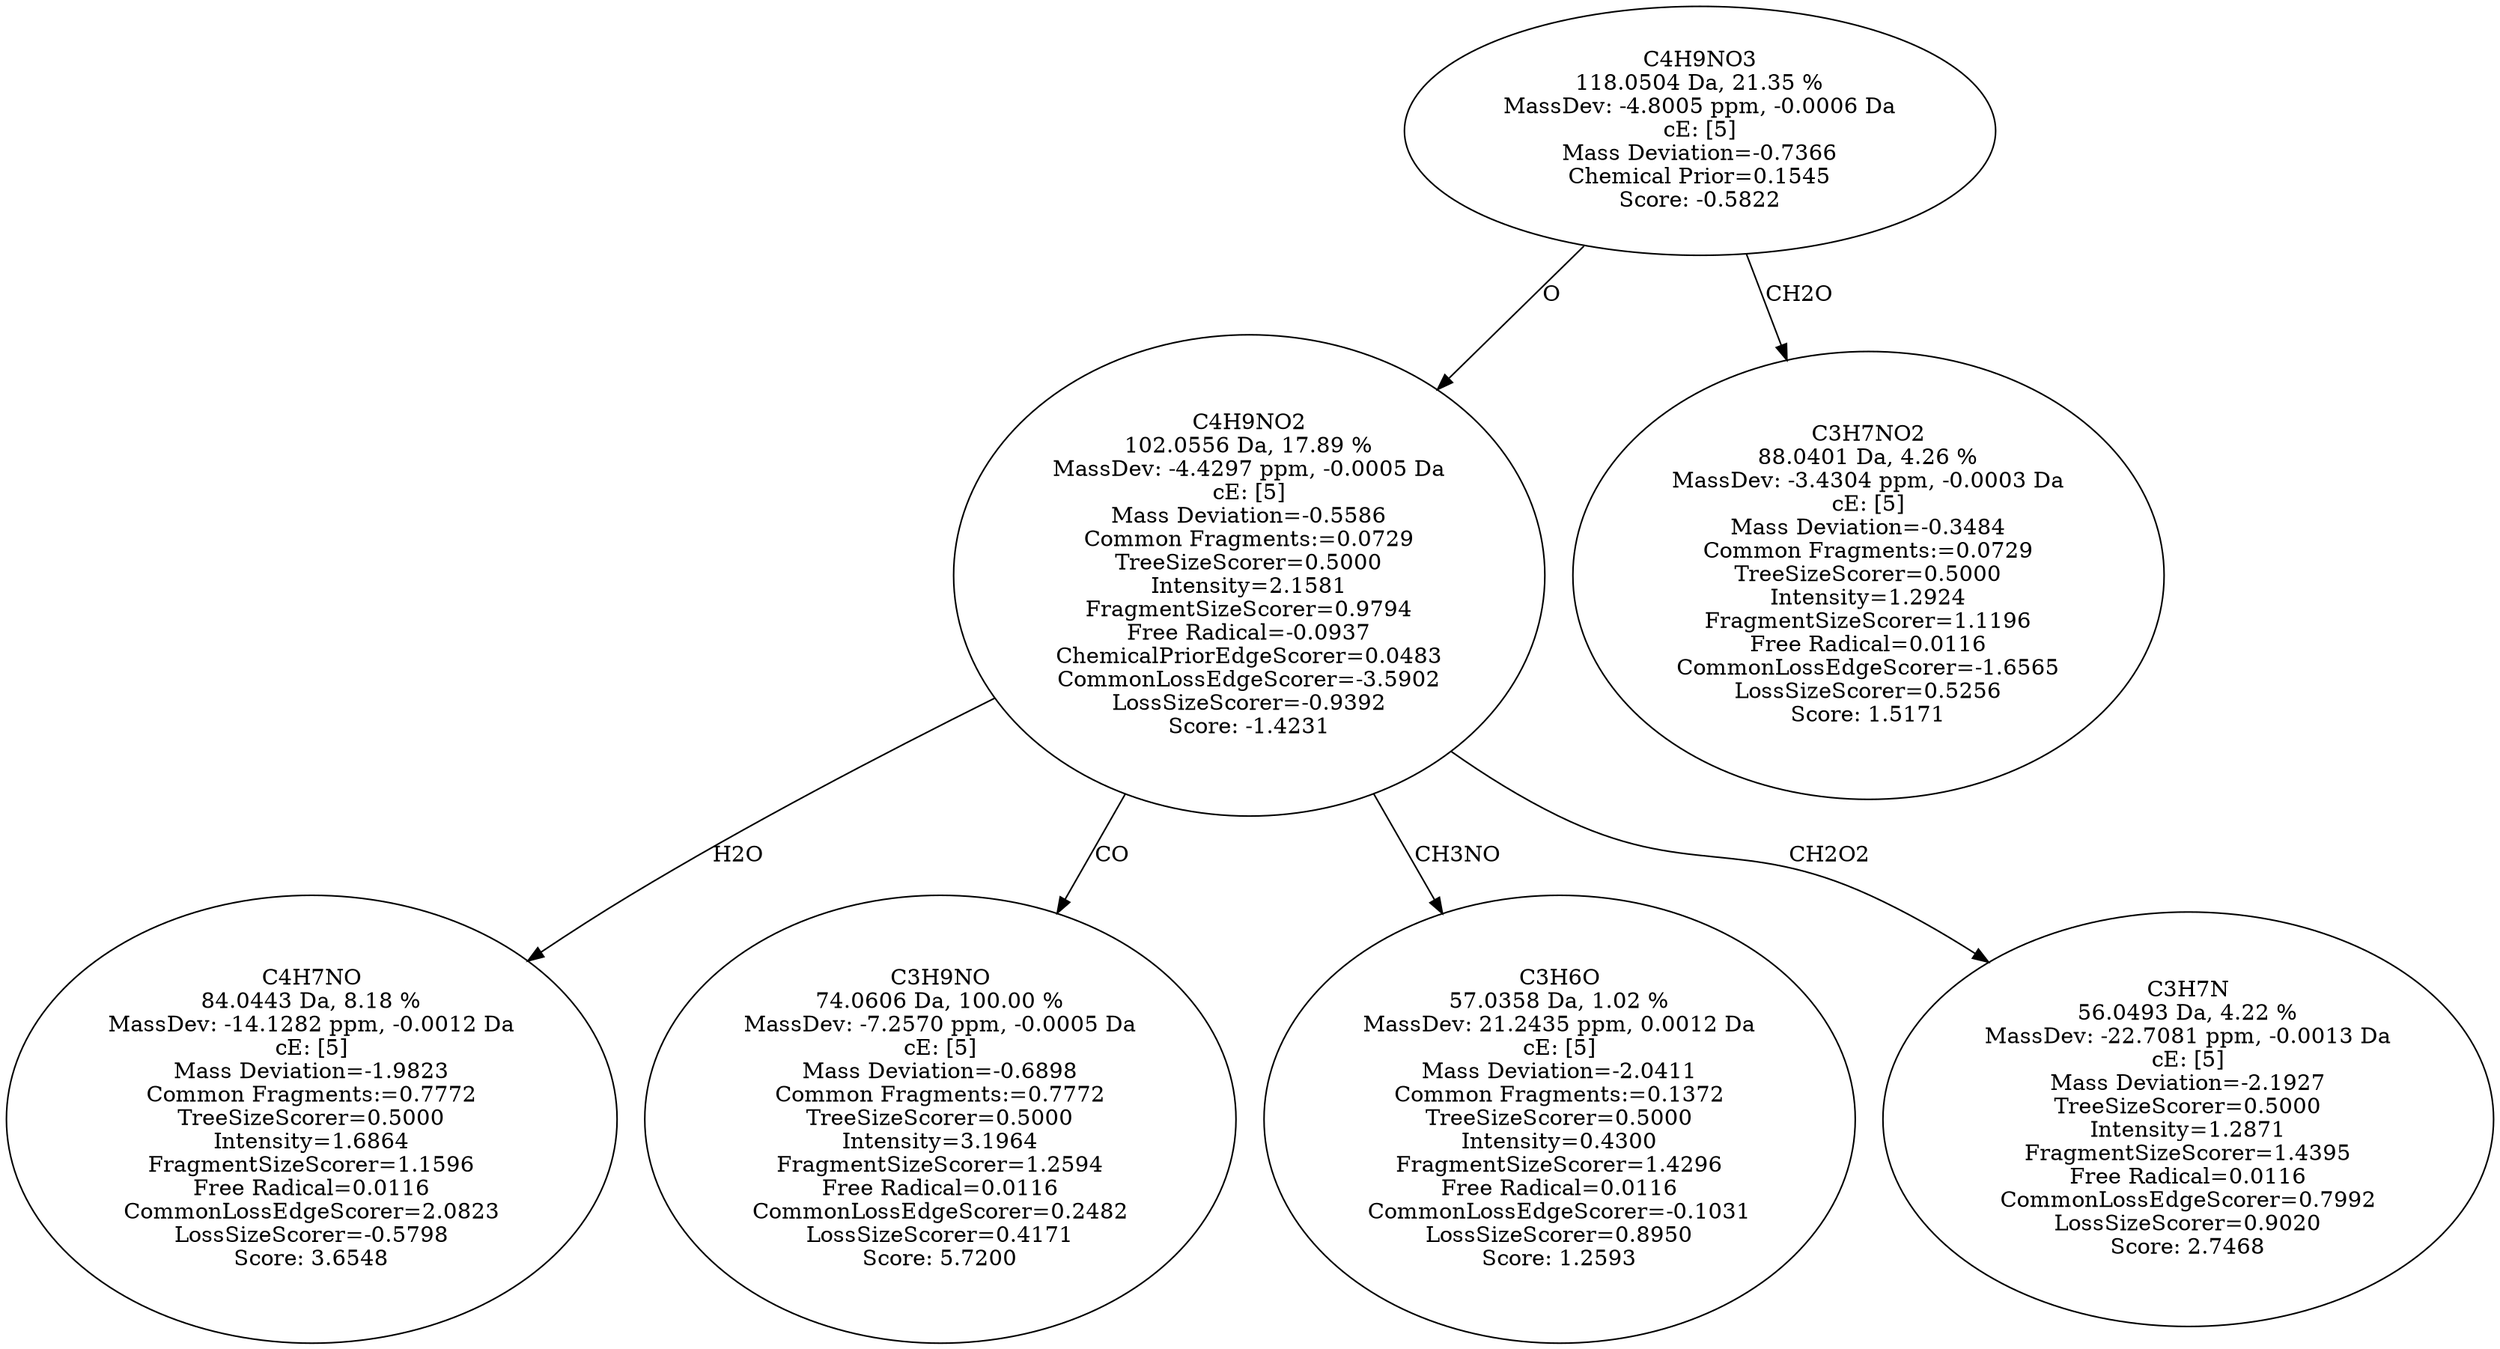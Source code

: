 strict digraph {
v1 [label="C4H7NO\n84.0443 Da, 8.18 %\nMassDev: -14.1282 ppm, -0.0012 Da\ncE: [5]\nMass Deviation=-1.9823\nCommon Fragments:=0.7772\nTreeSizeScorer=0.5000\nIntensity=1.6864\nFragmentSizeScorer=1.1596\nFree Radical=0.0116\nCommonLossEdgeScorer=2.0823\nLossSizeScorer=-0.5798\nScore: 3.6548"];
v2 [label="C3H9NO\n74.0606 Da, 100.00 %\nMassDev: -7.2570 ppm, -0.0005 Da\ncE: [5]\nMass Deviation=-0.6898\nCommon Fragments:=0.7772\nTreeSizeScorer=0.5000\nIntensity=3.1964\nFragmentSizeScorer=1.2594\nFree Radical=0.0116\nCommonLossEdgeScorer=0.2482\nLossSizeScorer=0.4171\nScore: 5.7200"];
v3 [label="C3H6O\n57.0358 Da, 1.02 %\nMassDev: 21.2435 ppm, 0.0012 Da\ncE: [5]\nMass Deviation=-2.0411\nCommon Fragments:=0.1372\nTreeSizeScorer=0.5000\nIntensity=0.4300\nFragmentSizeScorer=1.4296\nFree Radical=0.0116\nCommonLossEdgeScorer=-0.1031\nLossSizeScorer=0.8950\nScore: 1.2593"];
v4 [label="C3H7N\n56.0493 Da, 4.22 %\nMassDev: -22.7081 ppm, -0.0013 Da\ncE: [5]\nMass Deviation=-2.1927\nTreeSizeScorer=0.5000\nIntensity=1.2871\nFragmentSizeScorer=1.4395\nFree Radical=0.0116\nCommonLossEdgeScorer=0.7992\nLossSizeScorer=0.9020\nScore: 2.7468"];
v5 [label="C4H9NO2\n102.0556 Da, 17.89 %\nMassDev: -4.4297 ppm, -0.0005 Da\ncE: [5]\nMass Deviation=-0.5586\nCommon Fragments:=0.0729\nTreeSizeScorer=0.5000\nIntensity=2.1581\nFragmentSizeScorer=0.9794\nFree Radical=-0.0937\nChemicalPriorEdgeScorer=0.0483\nCommonLossEdgeScorer=-3.5902\nLossSizeScorer=-0.9392\nScore: -1.4231"];
v6 [label="C3H7NO2\n88.0401 Da, 4.26 %\nMassDev: -3.4304 ppm, -0.0003 Da\ncE: [5]\nMass Deviation=-0.3484\nCommon Fragments:=0.0729\nTreeSizeScorer=0.5000\nIntensity=1.2924\nFragmentSizeScorer=1.1196\nFree Radical=0.0116\nCommonLossEdgeScorer=-1.6565\nLossSizeScorer=0.5256\nScore: 1.5171"];
v7 [label="C4H9NO3\n118.0504 Da, 21.35 %\nMassDev: -4.8005 ppm, -0.0006 Da\ncE: [5]\nMass Deviation=-0.7366\nChemical Prior=0.1545\nScore: -0.5822"];
v5 -> v1 [label="H2O"];
v5 -> v2 [label="CO"];
v5 -> v3 [label="CH3NO"];
v5 -> v4 [label="CH2O2"];
v7 -> v5 [label="O"];
v7 -> v6 [label="CH2O"];
}